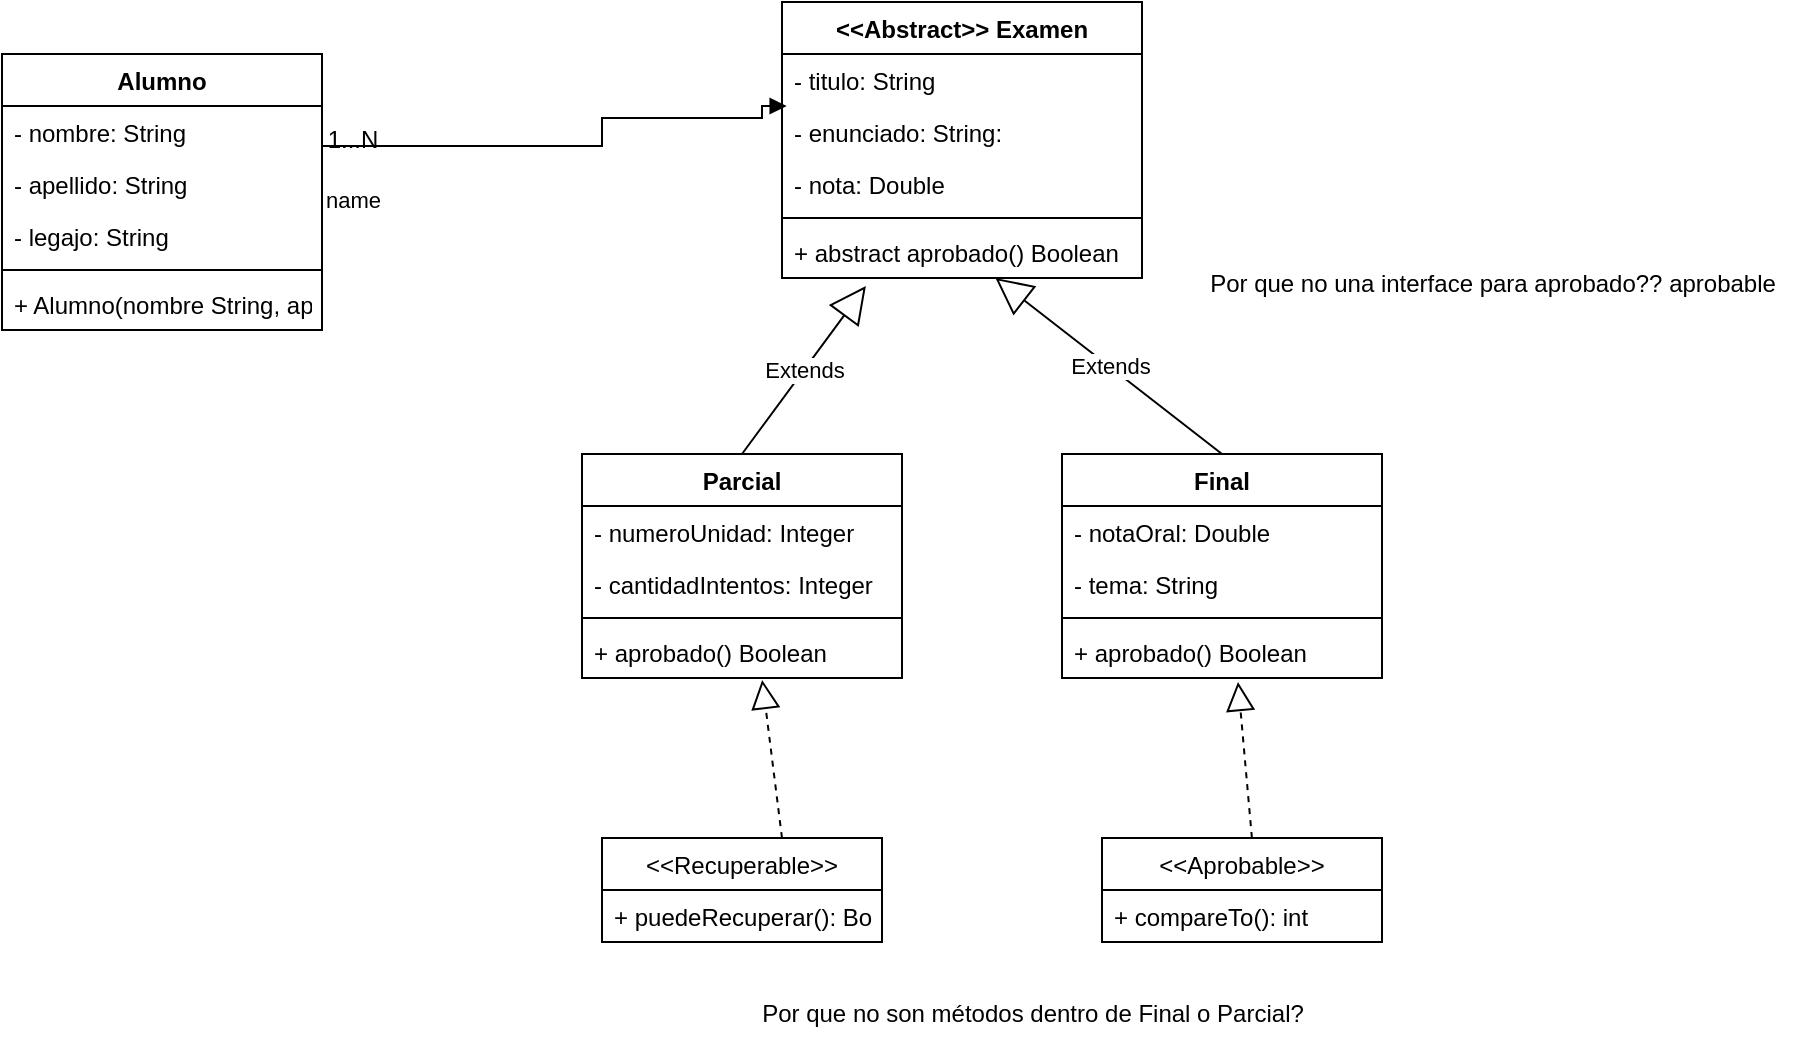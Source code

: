 <mxfile version="20.5.3" type="device"><diagram id="AKpxOY3wioHfYJbea9MV" name="Page-1"><mxGraphModel dx="1422" dy="762" grid="1" gridSize="10" guides="1" tooltips="1" connect="1" arrows="1" fold="1" page="1" pageScale="1" pageWidth="827" pageHeight="1169" math="0" shadow="0"><root><mxCell id="0"/><mxCell id="1" parent="0"/><mxCell id="isj1RWv3ZCwMkjcKV2R_-5" value="Alumno" style="swimlane;fontStyle=1;align=center;verticalAlign=top;childLayout=stackLayout;horizontal=1;startSize=26;horizontalStack=0;resizeParent=1;resizeParentMax=0;resizeLast=0;collapsible=1;marginBottom=0;" vertex="1" parent="1"><mxGeometry x="60" y="120" width="160" height="138" as="geometry"/></mxCell><mxCell id="isj1RWv3ZCwMkjcKV2R_-6" value="- nombre: String" style="text;strokeColor=none;fillColor=none;align=left;verticalAlign=top;spacingLeft=4;spacingRight=4;overflow=hidden;rotatable=0;points=[[0,0.5],[1,0.5]];portConstraint=eastwest;" vertex="1" parent="isj1RWv3ZCwMkjcKV2R_-5"><mxGeometry y="26" width="160" height="26" as="geometry"/></mxCell><mxCell id="isj1RWv3ZCwMkjcKV2R_-9" value="- apellido: String" style="text;strokeColor=none;fillColor=none;align=left;verticalAlign=top;spacingLeft=4;spacingRight=4;overflow=hidden;rotatable=0;points=[[0,0.5],[1,0.5]];portConstraint=eastwest;" vertex="1" parent="isj1RWv3ZCwMkjcKV2R_-5"><mxGeometry y="52" width="160" height="26" as="geometry"/></mxCell><mxCell id="isj1RWv3ZCwMkjcKV2R_-10" value="- legajo: String" style="text;strokeColor=none;fillColor=none;align=left;verticalAlign=top;spacingLeft=4;spacingRight=4;overflow=hidden;rotatable=0;points=[[0,0.5],[1,0.5]];portConstraint=eastwest;" vertex="1" parent="isj1RWv3ZCwMkjcKV2R_-5"><mxGeometry y="78" width="160" height="26" as="geometry"/></mxCell><mxCell id="isj1RWv3ZCwMkjcKV2R_-7" value="" style="line;strokeWidth=1;fillColor=none;align=left;verticalAlign=middle;spacingTop=-1;spacingLeft=3;spacingRight=3;rotatable=0;labelPosition=right;points=[];portConstraint=eastwest;strokeColor=inherit;" vertex="1" parent="isj1RWv3ZCwMkjcKV2R_-5"><mxGeometry y="104" width="160" height="8" as="geometry"/></mxCell><mxCell id="isj1RWv3ZCwMkjcKV2R_-8" value="+ Alumno(nombre String, apellido String, legajo String) " style="text;strokeColor=none;fillColor=none;align=left;verticalAlign=top;spacingLeft=4;spacingRight=4;overflow=hidden;rotatable=0;points=[[0,0.5],[1,0.5]];portConstraint=eastwest;" vertex="1" parent="isj1RWv3ZCwMkjcKV2R_-5"><mxGeometry y="112" width="160" height="26" as="geometry"/></mxCell><mxCell id="isj1RWv3ZCwMkjcKV2R_-15" value="&lt;&lt;Abstract&gt;&gt; Examen" style="swimlane;fontStyle=1;align=center;verticalAlign=top;childLayout=stackLayout;horizontal=1;startSize=26;horizontalStack=0;resizeParent=1;resizeParentMax=0;resizeLast=0;collapsible=1;marginBottom=0;" vertex="1" parent="1"><mxGeometry x="450" y="94" width="180" height="138" as="geometry"/></mxCell><mxCell id="isj1RWv3ZCwMkjcKV2R_-16" value="- titulo: String" style="text;strokeColor=none;fillColor=none;align=left;verticalAlign=top;spacingLeft=4;spacingRight=4;overflow=hidden;rotatable=0;points=[[0,0.5],[1,0.5]];portConstraint=eastwest;" vertex="1" parent="isj1RWv3ZCwMkjcKV2R_-15"><mxGeometry y="26" width="180" height="26" as="geometry"/></mxCell><mxCell id="isj1RWv3ZCwMkjcKV2R_-22" value="- enunciado: String: " style="text;strokeColor=none;fillColor=none;align=left;verticalAlign=top;spacingLeft=4;spacingRight=4;overflow=hidden;rotatable=0;points=[[0,0.5],[1,0.5]];portConstraint=eastwest;" vertex="1" parent="isj1RWv3ZCwMkjcKV2R_-15"><mxGeometry y="52" width="180" height="26" as="geometry"/></mxCell><mxCell id="isj1RWv3ZCwMkjcKV2R_-23" value="- nota: Double" style="text;strokeColor=none;fillColor=none;align=left;verticalAlign=top;spacingLeft=4;spacingRight=4;overflow=hidden;rotatable=0;points=[[0,0.5],[1,0.5]];portConstraint=eastwest;" vertex="1" parent="isj1RWv3ZCwMkjcKV2R_-15"><mxGeometry y="78" width="180" height="26" as="geometry"/></mxCell><mxCell id="isj1RWv3ZCwMkjcKV2R_-17" value="" style="line;strokeWidth=1;fillColor=none;align=left;verticalAlign=middle;spacingTop=-1;spacingLeft=3;spacingRight=3;rotatable=0;labelPosition=right;points=[];portConstraint=eastwest;strokeColor=inherit;" vertex="1" parent="isj1RWv3ZCwMkjcKV2R_-15"><mxGeometry y="104" width="180" height="8" as="geometry"/></mxCell><mxCell id="isj1RWv3ZCwMkjcKV2R_-18" value="+ abstract aprobado() Boolean" style="text;strokeColor=none;fillColor=none;align=left;verticalAlign=top;spacingLeft=4;spacingRight=4;overflow=hidden;rotatable=0;points=[[0,0.5],[1,0.5]];portConstraint=eastwest;" vertex="1" parent="isj1RWv3ZCwMkjcKV2R_-15"><mxGeometry y="112" width="180" height="26" as="geometry"/></mxCell><mxCell id="isj1RWv3ZCwMkjcKV2R_-19" value="name" style="endArrow=block;endFill=1;html=1;edgeStyle=orthogonalEdgeStyle;align=left;verticalAlign=top;rounded=0;entryX=0.013;entryY=1;entryDx=0;entryDy=0;entryPerimeter=0;" edge="1" parent="1" target="isj1RWv3ZCwMkjcKV2R_-16"><mxGeometry x="-1" relative="1" as="geometry"><mxPoint x="220" y="180" as="sourcePoint"/><mxPoint x="380" y="180" as="targetPoint"/><Array as="points"><mxPoint x="220" y="166"/><mxPoint x="360" y="166"/><mxPoint x="360" y="152"/><mxPoint x="440" y="152"/><mxPoint x="440" y="146"/></Array></mxGeometry></mxCell><mxCell id="isj1RWv3ZCwMkjcKV2R_-21" value="1...N" style="text;html=1;align=center;verticalAlign=middle;resizable=0;points=[];autosize=1;strokeColor=none;fillColor=none;" vertex="1" parent="1"><mxGeometry x="210" y="148" width="50" height="30" as="geometry"/></mxCell><mxCell id="isj1RWv3ZCwMkjcKV2R_-24" value="Parcial" style="swimlane;fontStyle=1;align=center;verticalAlign=top;childLayout=stackLayout;horizontal=1;startSize=26;horizontalStack=0;resizeParent=1;resizeParentMax=0;resizeLast=0;collapsible=1;marginBottom=0;" vertex="1" parent="1"><mxGeometry x="350" y="320" width="160" height="112" as="geometry"/></mxCell><mxCell id="isj1RWv3ZCwMkjcKV2R_-37" value="Extends" style="endArrow=block;endSize=16;endFill=0;html=1;rounded=0;entryX=0.233;entryY=1.154;entryDx=0;entryDy=0;entryPerimeter=0;" edge="1" parent="isj1RWv3ZCwMkjcKV2R_-24" target="isj1RWv3ZCwMkjcKV2R_-18"><mxGeometry width="160" relative="1" as="geometry"><mxPoint x="80" as="sourcePoint"/><mxPoint x="240" as="targetPoint"/></mxGeometry></mxCell><mxCell id="isj1RWv3ZCwMkjcKV2R_-25" value="- numeroUnidad: Integer" style="text;strokeColor=none;fillColor=none;align=left;verticalAlign=top;spacingLeft=4;spacingRight=4;overflow=hidden;rotatable=0;points=[[0,0.5],[1,0.5]];portConstraint=eastwest;" vertex="1" parent="isj1RWv3ZCwMkjcKV2R_-24"><mxGeometry y="26" width="160" height="26" as="geometry"/></mxCell><mxCell id="isj1RWv3ZCwMkjcKV2R_-32" value="- cantidadIntentos: Integer" style="text;strokeColor=none;fillColor=none;align=left;verticalAlign=top;spacingLeft=4;spacingRight=4;overflow=hidden;rotatable=0;points=[[0,0.5],[1,0.5]];portConstraint=eastwest;" vertex="1" parent="isj1RWv3ZCwMkjcKV2R_-24"><mxGeometry y="52" width="160" height="26" as="geometry"/></mxCell><mxCell id="isj1RWv3ZCwMkjcKV2R_-26" value="" style="line;strokeWidth=1;fillColor=none;align=left;verticalAlign=middle;spacingTop=-1;spacingLeft=3;spacingRight=3;rotatable=0;labelPosition=right;points=[];portConstraint=eastwest;strokeColor=inherit;" vertex="1" parent="isj1RWv3ZCwMkjcKV2R_-24"><mxGeometry y="78" width="160" height="8" as="geometry"/></mxCell><mxCell id="isj1RWv3ZCwMkjcKV2R_-27" value="+ aprobado() Boolean" style="text;strokeColor=none;fillColor=none;align=left;verticalAlign=top;spacingLeft=4;spacingRight=4;overflow=hidden;rotatable=0;points=[[0,0.5],[1,0.5]];portConstraint=eastwest;" vertex="1" parent="isj1RWv3ZCwMkjcKV2R_-24"><mxGeometry y="86" width="160" height="26" as="geometry"/></mxCell><mxCell id="isj1RWv3ZCwMkjcKV2R_-28" value="Final" style="swimlane;fontStyle=1;align=center;verticalAlign=top;childLayout=stackLayout;horizontal=1;startSize=26;horizontalStack=0;resizeParent=1;resizeParentMax=0;resizeLast=0;collapsible=1;marginBottom=0;" vertex="1" parent="1"><mxGeometry x="590" y="320" width="160" height="112" as="geometry"/></mxCell><mxCell id="isj1RWv3ZCwMkjcKV2R_-29" value="- notaOral: Double" style="text;strokeColor=none;fillColor=none;align=left;verticalAlign=top;spacingLeft=4;spacingRight=4;overflow=hidden;rotatable=0;points=[[0,0.5],[1,0.5]];portConstraint=eastwest;" vertex="1" parent="isj1RWv3ZCwMkjcKV2R_-28"><mxGeometry y="26" width="160" height="26" as="geometry"/></mxCell><mxCell id="isj1RWv3ZCwMkjcKV2R_-33" value="- tema: String" style="text;strokeColor=none;fillColor=none;align=left;verticalAlign=top;spacingLeft=4;spacingRight=4;overflow=hidden;rotatable=0;points=[[0,0.5],[1,0.5]];portConstraint=eastwest;" vertex="1" parent="isj1RWv3ZCwMkjcKV2R_-28"><mxGeometry y="52" width="160" height="26" as="geometry"/></mxCell><mxCell id="isj1RWv3ZCwMkjcKV2R_-30" value="" style="line;strokeWidth=1;fillColor=none;align=left;verticalAlign=middle;spacingTop=-1;spacingLeft=3;spacingRight=3;rotatable=0;labelPosition=right;points=[];portConstraint=eastwest;strokeColor=inherit;" vertex="1" parent="isj1RWv3ZCwMkjcKV2R_-28"><mxGeometry y="78" width="160" height="8" as="geometry"/></mxCell><mxCell id="isj1RWv3ZCwMkjcKV2R_-31" value="+ aprobado() Boolean" style="text;strokeColor=none;fillColor=none;align=left;verticalAlign=top;spacingLeft=4;spacingRight=4;overflow=hidden;rotatable=0;points=[[0,0.5],[1,0.5]];portConstraint=eastwest;" vertex="1" parent="isj1RWv3ZCwMkjcKV2R_-28"><mxGeometry y="86" width="160" height="26" as="geometry"/></mxCell><mxCell id="isj1RWv3ZCwMkjcKV2R_-38" value="Extends" style="endArrow=block;endSize=16;endFill=0;html=1;rounded=0;" edge="1" parent="1" target="isj1RWv3ZCwMkjcKV2R_-18"><mxGeometry width="160" relative="1" as="geometry"><mxPoint x="670" y="320" as="sourcePoint"/><mxPoint x="731.94" y="236.004" as="targetPoint"/></mxGeometry></mxCell><mxCell id="isj1RWv3ZCwMkjcKV2R_-40" value="Por que no una interface para aprobado?? aprobable" style="text;html=1;align=center;verticalAlign=middle;resizable=0;points=[];autosize=1;strokeColor=none;fillColor=none;" vertex="1" parent="1"><mxGeometry x="650" y="220" width="310" height="30" as="geometry"/></mxCell><mxCell id="isj1RWv3ZCwMkjcKV2R_-43" value="&lt;&lt;Aprobable&gt;&gt;" style="swimlane;fontStyle=0;childLayout=stackLayout;horizontal=1;startSize=26;fillColor=none;horizontalStack=0;resizeParent=1;resizeParentMax=0;resizeLast=0;collapsible=1;marginBottom=0;" vertex="1" parent="1"><mxGeometry x="610" y="512" width="140" height="52" as="geometry"/></mxCell><mxCell id="isj1RWv3ZCwMkjcKV2R_-44" value="+ compareTo(): int" style="text;strokeColor=none;fillColor=none;align=left;verticalAlign=top;spacingLeft=4;spacingRight=4;overflow=hidden;rotatable=0;points=[[0,0.5],[1,0.5]];portConstraint=eastwest;" vertex="1" parent="isj1RWv3ZCwMkjcKV2R_-43"><mxGeometry y="26" width="140" height="26" as="geometry"/></mxCell><mxCell id="isj1RWv3ZCwMkjcKV2R_-47" value="&lt;&lt;Recuperable&gt;&gt;" style="swimlane;fontStyle=0;childLayout=stackLayout;horizontal=1;startSize=26;fillColor=none;horizontalStack=0;resizeParent=1;resizeParentMax=0;resizeLast=0;collapsible=1;marginBottom=0;" vertex="1" parent="1"><mxGeometry x="360" y="512" width="140" height="52" as="geometry"/></mxCell><mxCell id="isj1RWv3ZCwMkjcKV2R_-50" value="" style="endArrow=block;dashed=1;endFill=0;endSize=12;html=1;rounded=0;entryX=0.563;entryY=1.038;entryDx=0;entryDy=0;entryPerimeter=0;" edge="1" parent="isj1RWv3ZCwMkjcKV2R_-47" target="isj1RWv3ZCwMkjcKV2R_-27"><mxGeometry width="160" relative="1" as="geometry"><mxPoint x="90" as="sourcePoint"/><mxPoint x="250" as="targetPoint"/></mxGeometry></mxCell><mxCell id="isj1RWv3ZCwMkjcKV2R_-48" value="+ puedeRecuperar(): Boolean" style="text;strokeColor=none;fillColor=none;align=left;verticalAlign=top;spacingLeft=4;spacingRight=4;overflow=hidden;rotatable=0;points=[[0,0.5],[1,0.5]];portConstraint=eastwest;" vertex="1" parent="isj1RWv3ZCwMkjcKV2R_-47"><mxGeometry y="26" width="140" height="26" as="geometry"/></mxCell><mxCell id="isj1RWv3ZCwMkjcKV2R_-51" value="" style="endArrow=block;dashed=1;endFill=0;endSize=12;html=1;rounded=0;entryX=0.55;entryY=1.077;entryDx=0;entryDy=0;entryPerimeter=0;" edge="1" parent="1" target="isj1RWv3ZCwMkjcKV2R_-31"><mxGeometry width="160" relative="1" as="geometry"><mxPoint x="684.96" y="512" as="sourcePoint"/><mxPoint x="675.04" y="432.988" as="targetPoint"/></mxGeometry></mxCell><mxCell id="isj1RWv3ZCwMkjcKV2R_-52" value="Por que no son métodos dentro de Final o Parcial?" style="text;html=1;align=center;verticalAlign=middle;resizable=0;points=[];autosize=1;strokeColor=none;fillColor=none;" vertex="1" parent="1"><mxGeometry x="430" y="585" width="290" height="30" as="geometry"/></mxCell></root></mxGraphModel></diagram></mxfile>